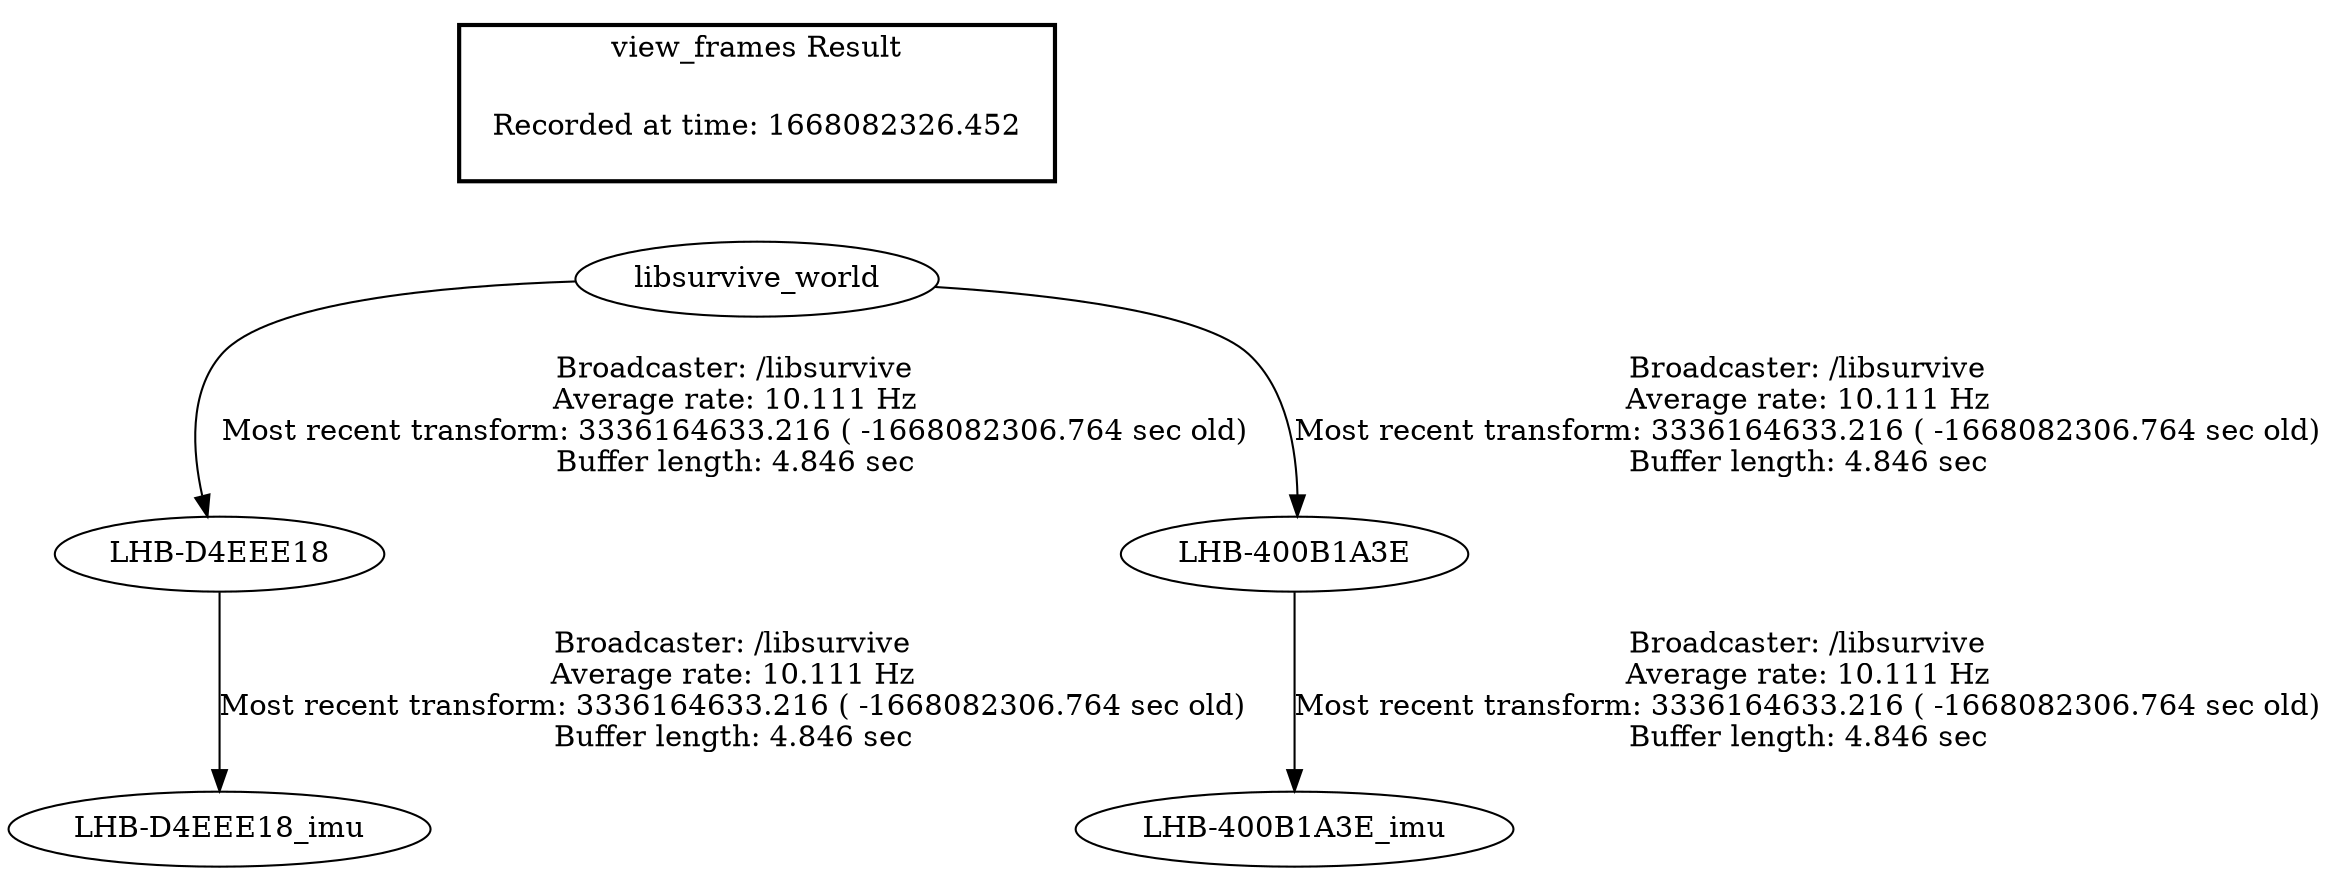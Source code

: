 digraph G {
"libsurvive_world" -> "LHB-D4EEE18"[label="Broadcaster: /libsurvive\nAverage rate: 10.111 Hz\nMost recent transform: 3336164633.216 ( -1668082306.764 sec old)\nBuffer length: 4.846 sec\n"];
"LHB-D4EEE18" -> "LHB-D4EEE18_imu"[label="Broadcaster: /libsurvive\nAverage rate: 10.111 Hz\nMost recent transform: 3336164633.216 ( -1668082306.764 sec old)\nBuffer length: 4.846 sec\n"];
"libsurvive_world" -> "LHB-400B1A3E"[label="Broadcaster: /libsurvive\nAverage rate: 10.111 Hz\nMost recent transform: 3336164633.216 ( -1668082306.764 sec old)\nBuffer length: 4.846 sec\n"];
"LHB-400B1A3E" -> "LHB-400B1A3E_imu"[label="Broadcaster: /libsurvive\nAverage rate: 10.111 Hz\nMost recent transform: 3336164633.216 ( -1668082306.764 sec old)\nBuffer length: 4.846 sec\n"];
edge [style=invis];
 subgraph cluster_legend { style=bold; color=black; label ="view_frames Result";
"Recorded at time: 1668082326.452"[ shape=plaintext ] ;
 }->"libsurvive_world";
}